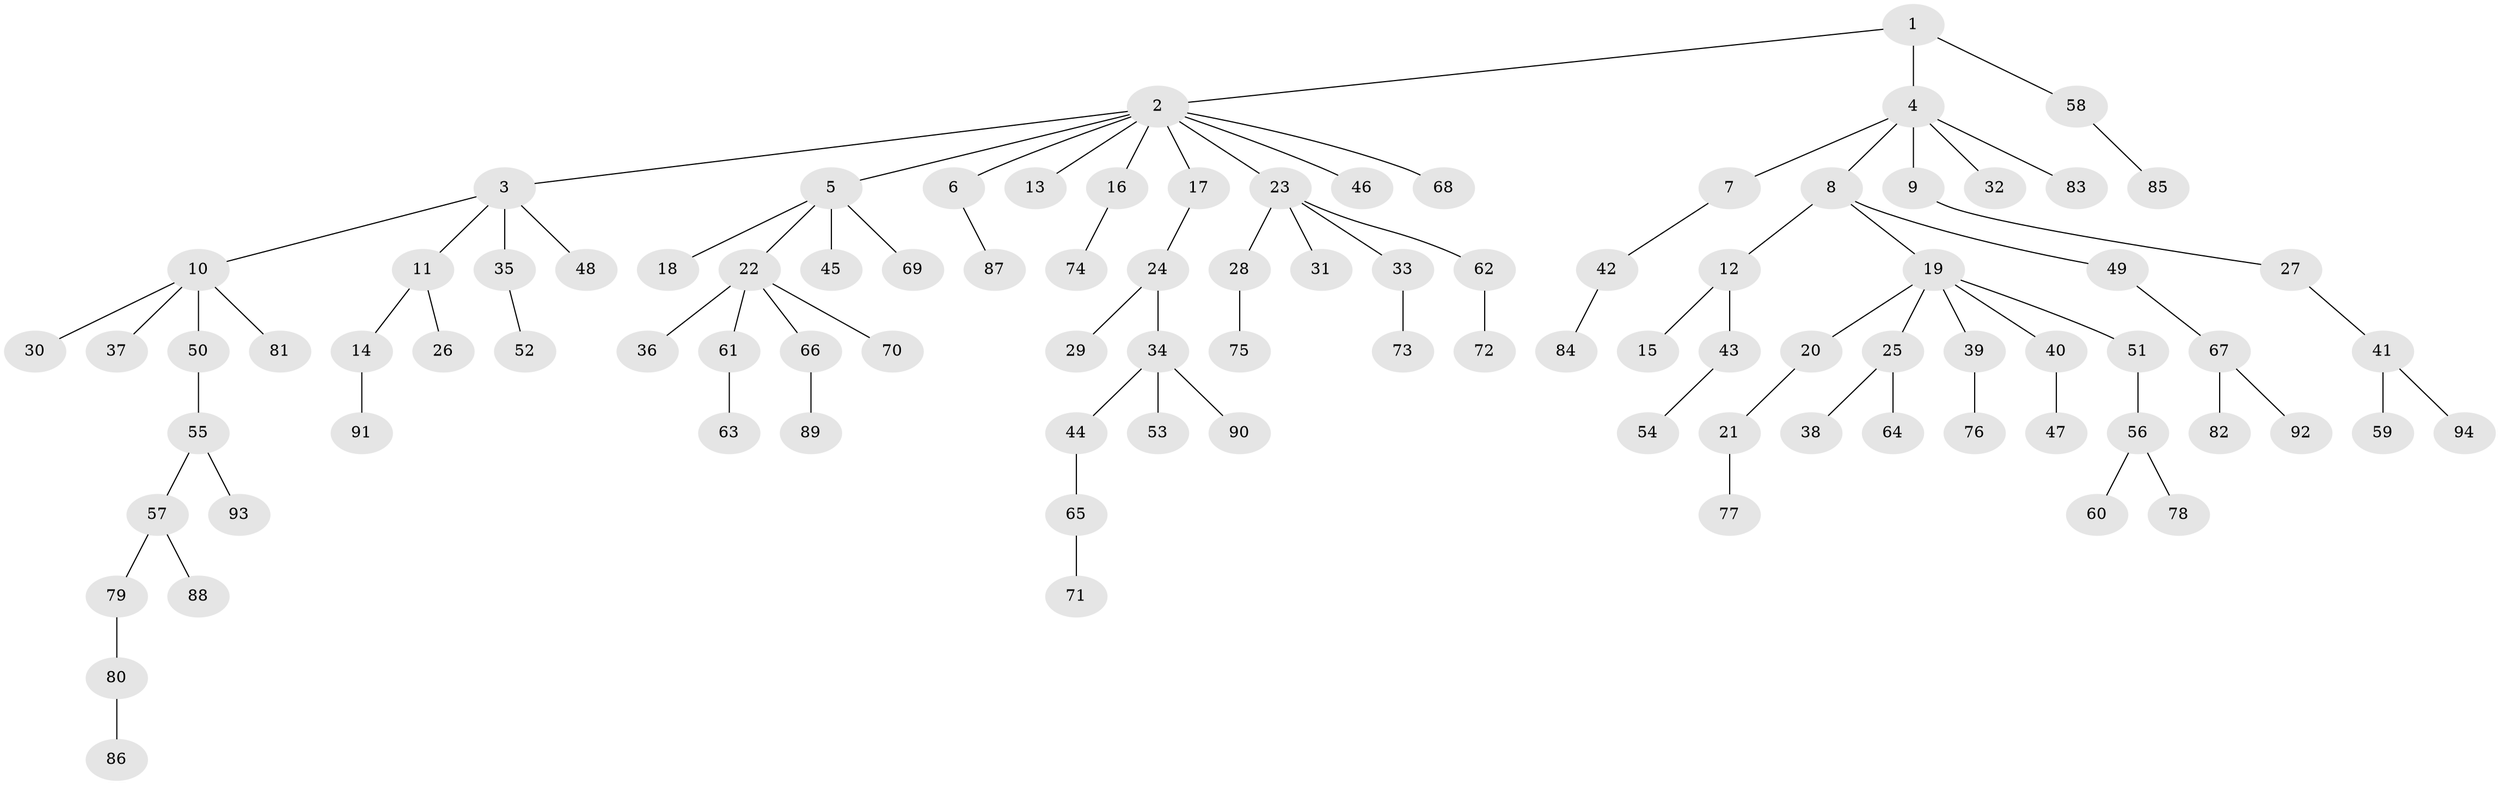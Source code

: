 // Generated by graph-tools (version 1.1) at 2025/11/02/27/25 16:11:27]
// undirected, 94 vertices, 93 edges
graph export_dot {
graph [start="1"]
  node [color=gray90,style=filled];
  1;
  2;
  3;
  4;
  5;
  6;
  7;
  8;
  9;
  10;
  11;
  12;
  13;
  14;
  15;
  16;
  17;
  18;
  19;
  20;
  21;
  22;
  23;
  24;
  25;
  26;
  27;
  28;
  29;
  30;
  31;
  32;
  33;
  34;
  35;
  36;
  37;
  38;
  39;
  40;
  41;
  42;
  43;
  44;
  45;
  46;
  47;
  48;
  49;
  50;
  51;
  52;
  53;
  54;
  55;
  56;
  57;
  58;
  59;
  60;
  61;
  62;
  63;
  64;
  65;
  66;
  67;
  68;
  69;
  70;
  71;
  72;
  73;
  74;
  75;
  76;
  77;
  78;
  79;
  80;
  81;
  82;
  83;
  84;
  85;
  86;
  87;
  88;
  89;
  90;
  91;
  92;
  93;
  94;
  1 -- 2;
  1 -- 4;
  1 -- 58;
  2 -- 3;
  2 -- 5;
  2 -- 6;
  2 -- 13;
  2 -- 16;
  2 -- 17;
  2 -- 23;
  2 -- 46;
  2 -- 68;
  3 -- 10;
  3 -- 11;
  3 -- 35;
  3 -- 48;
  4 -- 7;
  4 -- 8;
  4 -- 9;
  4 -- 32;
  4 -- 83;
  5 -- 18;
  5 -- 22;
  5 -- 45;
  5 -- 69;
  6 -- 87;
  7 -- 42;
  8 -- 12;
  8 -- 19;
  8 -- 49;
  9 -- 27;
  10 -- 30;
  10 -- 37;
  10 -- 50;
  10 -- 81;
  11 -- 14;
  11 -- 26;
  12 -- 15;
  12 -- 43;
  14 -- 91;
  16 -- 74;
  17 -- 24;
  19 -- 20;
  19 -- 25;
  19 -- 39;
  19 -- 40;
  19 -- 51;
  20 -- 21;
  21 -- 77;
  22 -- 36;
  22 -- 61;
  22 -- 66;
  22 -- 70;
  23 -- 28;
  23 -- 31;
  23 -- 33;
  23 -- 62;
  24 -- 29;
  24 -- 34;
  25 -- 38;
  25 -- 64;
  27 -- 41;
  28 -- 75;
  33 -- 73;
  34 -- 44;
  34 -- 53;
  34 -- 90;
  35 -- 52;
  39 -- 76;
  40 -- 47;
  41 -- 59;
  41 -- 94;
  42 -- 84;
  43 -- 54;
  44 -- 65;
  49 -- 67;
  50 -- 55;
  51 -- 56;
  55 -- 57;
  55 -- 93;
  56 -- 60;
  56 -- 78;
  57 -- 79;
  57 -- 88;
  58 -- 85;
  61 -- 63;
  62 -- 72;
  65 -- 71;
  66 -- 89;
  67 -- 82;
  67 -- 92;
  79 -- 80;
  80 -- 86;
}
